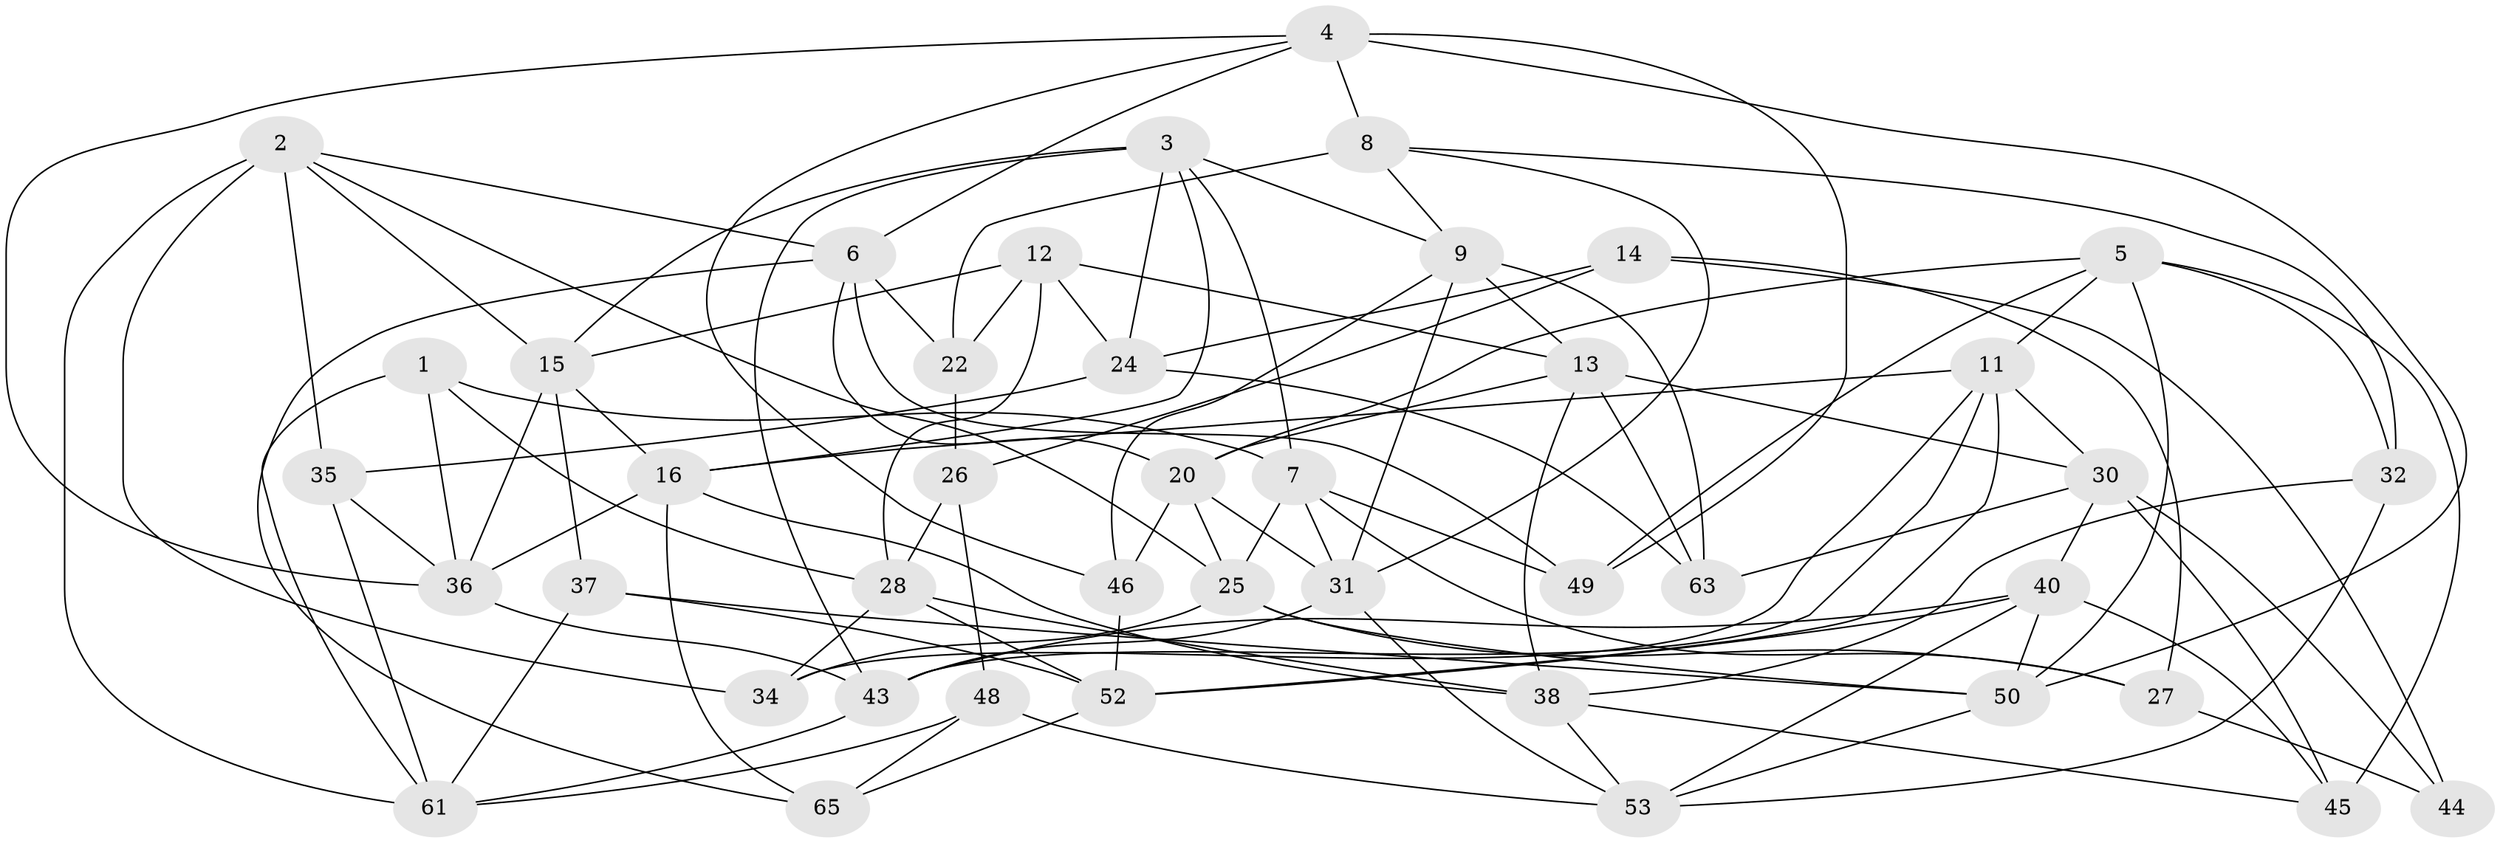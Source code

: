 // Generated by graph-tools (version 1.1) at 2025/52/02/27/25 19:52:29]
// undirected, 43 vertices, 111 edges
graph export_dot {
graph [start="1"]
  node [color=gray90,style=filled];
  1;
  2 [super="+10"];
  3 [super="+70"];
  4 [super="+21"];
  5 [super="+29"];
  6 [super="+39"];
  7 [super="+72"];
  8 [super="+17"];
  9 [super="+33"];
  11 [super="+60"];
  12 [super="+23"];
  13 [super="+19"];
  14 [super="+18"];
  15 [super="+42"];
  16 [super="+64"];
  20 [super="+41"];
  22 [super="+59"];
  24 [super="+57"];
  25 [super="+55"];
  26;
  27;
  28 [super="+68"];
  30 [super="+51"];
  31 [super="+56"];
  32;
  34;
  35;
  36 [super="+47"];
  37;
  38 [super="+67"];
  40 [super="+71"];
  43 [super="+62"];
  44;
  45;
  46;
  48;
  49;
  50 [super="+54"];
  52 [super="+58"];
  53 [super="+69"];
  61 [super="+66"];
  63;
  65;
  1 -- 61;
  1 -- 28;
  1 -- 36;
  1 -- 7;
  2 -- 15;
  2 -- 34;
  2 -- 25;
  2 -- 35;
  2 -- 6;
  2 -- 61;
  3 -- 16;
  3 -- 9;
  3 -- 24;
  3 -- 43;
  3 -- 7;
  3 -- 15;
  4 -- 36;
  4 -- 49;
  4 -- 50;
  4 -- 46;
  4 -- 6;
  4 -- 8;
  5 -- 32;
  5 -- 49;
  5 -- 45;
  5 -- 50;
  5 -- 11;
  5 -- 20;
  6 -- 20;
  6 -- 49;
  6 -- 65;
  6 -- 22;
  7 -- 27;
  7 -- 49;
  7 -- 31;
  7 -- 25;
  8 -- 9;
  8 -- 22 [weight=2];
  8 -- 32;
  8 -- 31;
  9 -- 13;
  9 -- 46;
  9 -- 63;
  9 -- 31;
  11 -- 34;
  11 -- 52;
  11 -- 16;
  11 -- 30;
  11 -- 43;
  12 -- 24;
  12 -- 15;
  12 -- 13;
  12 -- 28;
  12 -- 22 [weight=2];
  13 -- 63;
  13 -- 20;
  13 -- 38;
  13 -- 30;
  14 -- 26;
  14 -- 27;
  14 -- 44 [weight=2];
  14 -- 24 [weight=2];
  15 -- 16;
  15 -- 37;
  15 -- 36;
  16 -- 36;
  16 -- 65;
  16 -- 38;
  20 -- 25;
  20 -- 46;
  20 -- 31;
  22 -- 26;
  24 -- 35;
  24 -- 63;
  25 -- 27;
  25 -- 34;
  25 -- 50;
  26 -- 48;
  26 -- 28;
  27 -- 44;
  28 -- 34;
  28 -- 38;
  28 -- 52;
  30 -- 45;
  30 -- 44;
  30 -- 40;
  30 -- 63;
  31 -- 43;
  31 -- 53;
  32 -- 38;
  32 -- 53;
  35 -- 36;
  35 -- 61;
  36 -- 43;
  37 -- 52;
  37 -- 61;
  37 -- 50;
  38 -- 53;
  38 -- 45;
  40 -- 53;
  40 -- 50;
  40 -- 45;
  40 -- 52;
  40 -- 43;
  43 -- 61;
  46 -- 52;
  48 -- 61;
  48 -- 53;
  48 -- 65;
  50 -- 53;
  52 -- 65;
}
